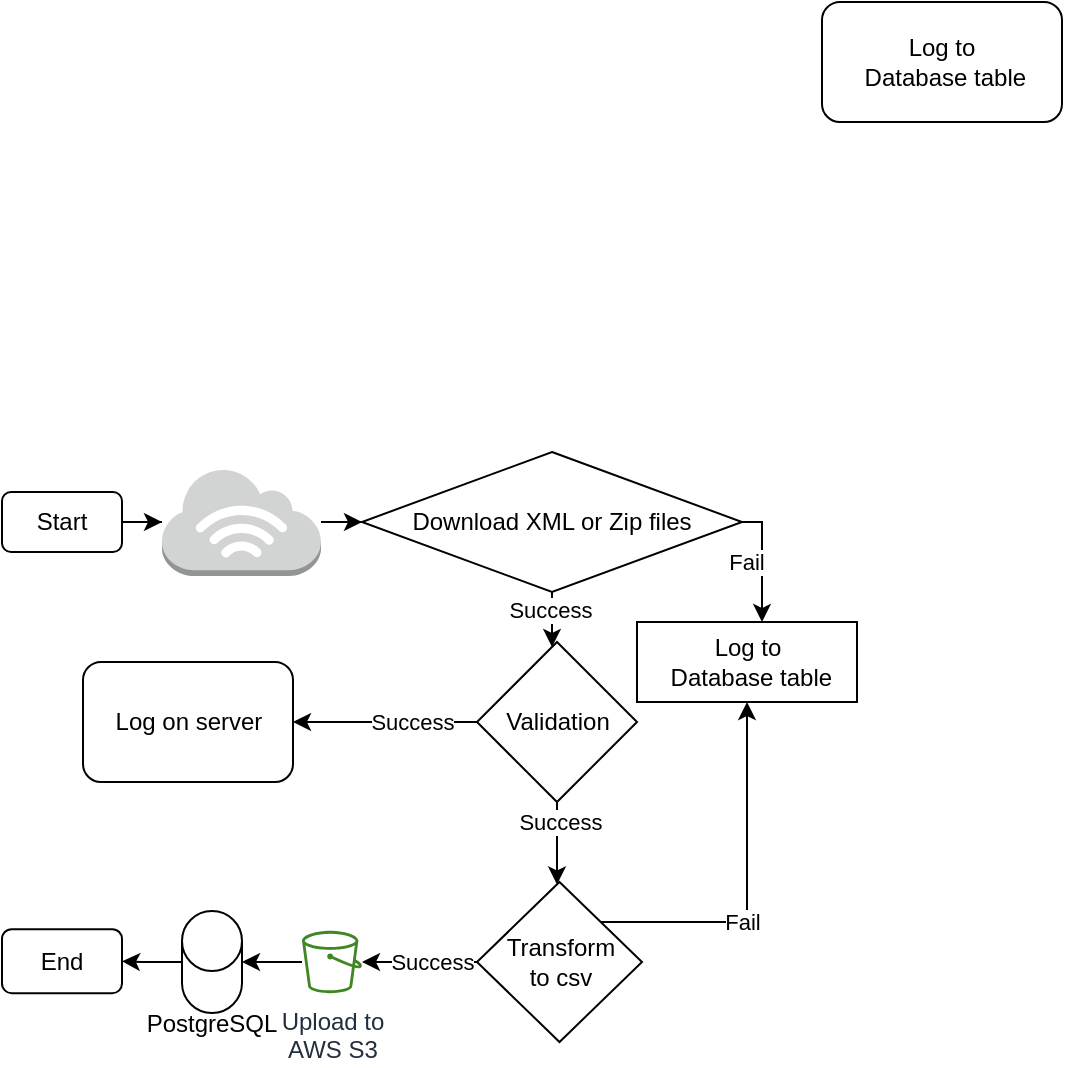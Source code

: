 <mxfile version="21.2.3" type="github">
  <diagram name="Page-1" id="Ute1aCPzgfMwWKsMdvKK">
    <mxGraphModel dx="1034" dy="430" grid="1" gridSize="10" guides="1" tooltips="1" connect="1" arrows="1" fold="1" page="1" pageScale="1" pageWidth="1600" pageHeight="1200" math="0" shadow="0">
      <root>
        <mxCell id="0" />
        <mxCell id="1" parent="0" />
        <mxCell id="agDRnTZanuVhSQsMpSvM-18" value="" style="edgeStyle=orthogonalEdgeStyle;rounded=0;orthogonalLoop=1;jettySize=auto;html=1;" edge="1" parent="1" source="agDRnTZanuVhSQsMpSvM-1" target="agDRnTZanuVhSQsMpSvM-6">
          <mxGeometry relative="1" as="geometry" />
        </mxCell>
        <mxCell id="agDRnTZanuVhSQsMpSvM-1" value="Start" style="rounded=1;whiteSpace=wrap;html=1;" vertex="1" parent="1">
          <mxGeometry x="120" y="585" width="60" height="30" as="geometry" />
        </mxCell>
        <mxCell id="agDRnTZanuVhSQsMpSvM-19" value="" style="edgeStyle=orthogonalEdgeStyle;rounded=0;orthogonalLoop=1;jettySize=auto;html=1;" edge="1" parent="1" source="agDRnTZanuVhSQsMpSvM-6" target="agDRnTZanuVhSQsMpSvM-7">
          <mxGeometry relative="1" as="geometry" />
        </mxCell>
        <mxCell id="agDRnTZanuVhSQsMpSvM-6" value="" style="outlineConnect=0;dashed=0;verticalLabelPosition=bottom;verticalAlign=top;align=center;html=1;shape=mxgraph.aws3.internet_3;fillColor=#D2D3D3;gradientColor=none;" vertex="1" parent="1">
          <mxGeometry x="200" y="573" width="79.5" height="54" as="geometry" />
        </mxCell>
        <mxCell id="agDRnTZanuVhSQsMpSvM-23" value="" style="edgeStyle=orthogonalEdgeStyle;rounded=0;orthogonalLoop=1;jettySize=auto;html=1;" edge="1" parent="1" source="agDRnTZanuVhSQsMpSvM-7" target="agDRnTZanuVhSQsMpSvM-8">
          <mxGeometry relative="1" as="geometry">
            <Array as="points">
              <mxPoint x="395" y="650" />
              <mxPoint x="395" y="650" />
            </Array>
          </mxGeometry>
        </mxCell>
        <mxCell id="agDRnTZanuVhSQsMpSvM-41" value="Success" style="edgeLabel;html=1;align=center;verticalAlign=middle;resizable=0;points=[];" vertex="1" connectable="0" parent="agDRnTZanuVhSQsMpSvM-23">
          <mxGeometry x="-0.343" y="-1" relative="1" as="geometry">
            <mxPoint as="offset" />
          </mxGeometry>
        </mxCell>
        <mxCell id="agDRnTZanuVhSQsMpSvM-35" value="" style="edgeStyle=orthogonalEdgeStyle;rounded=0;orthogonalLoop=1;jettySize=auto;html=1;" edge="1" parent="1" source="agDRnTZanuVhSQsMpSvM-7" target="agDRnTZanuVhSQsMpSvM-34">
          <mxGeometry relative="1" as="geometry">
            <Array as="points">
              <mxPoint x="500" y="600" />
            </Array>
          </mxGeometry>
        </mxCell>
        <mxCell id="agDRnTZanuVhSQsMpSvM-40" value="Fail" style="edgeLabel;html=1;align=center;verticalAlign=middle;resizable=0;points=[];" vertex="1" connectable="0" parent="agDRnTZanuVhSQsMpSvM-35">
          <mxGeometry x="-0.057" y="-8" relative="1" as="geometry">
            <mxPoint y="1" as="offset" />
          </mxGeometry>
        </mxCell>
        <mxCell id="agDRnTZanuVhSQsMpSvM-7" value="Download XML or Zip files" style="rhombus;whiteSpace=wrap;html=1;" vertex="1" parent="1">
          <mxGeometry x="300" y="565" width="190" height="70" as="geometry" />
        </mxCell>
        <mxCell id="agDRnTZanuVhSQsMpSvM-25" value="" style="edgeStyle=orthogonalEdgeStyle;rounded=0;orthogonalLoop=1;jettySize=auto;html=1;" edge="1" parent="1" source="agDRnTZanuVhSQsMpSvM-8" target="agDRnTZanuVhSQsMpSvM-9">
          <mxGeometry relative="1" as="geometry">
            <Array as="points">
              <mxPoint x="398" y="800" />
              <mxPoint x="398" y="800" />
            </Array>
          </mxGeometry>
        </mxCell>
        <mxCell id="agDRnTZanuVhSQsMpSvM-42" value="Success" style="edgeLabel;html=1;align=center;verticalAlign=middle;resizable=0;points=[];" vertex="1" connectable="0" parent="agDRnTZanuVhSQsMpSvM-25">
          <mxGeometry x="0.315" y="-2" relative="1" as="geometry">
            <mxPoint x="3" y="-17" as="offset" />
          </mxGeometry>
        </mxCell>
        <mxCell id="agDRnTZanuVhSQsMpSvM-37" value="" style="edgeStyle=orthogonalEdgeStyle;rounded=0;orthogonalLoop=1;jettySize=auto;html=1;" edge="1" parent="1" source="agDRnTZanuVhSQsMpSvM-8" target="agDRnTZanuVhSQsMpSvM-10">
          <mxGeometry relative="1" as="geometry" />
        </mxCell>
        <mxCell id="agDRnTZanuVhSQsMpSvM-50" value="Success" style="edgeLabel;html=1;align=center;verticalAlign=middle;resizable=0;points=[];" vertex="1" connectable="0" parent="agDRnTZanuVhSQsMpSvM-37">
          <mxGeometry x="-0.272" relative="1" as="geometry">
            <mxPoint x="1" as="offset" />
          </mxGeometry>
        </mxCell>
        <mxCell id="agDRnTZanuVhSQsMpSvM-8" value="Validation" style="rhombus;whiteSpace=wrap;html=1;" vertex="1" parent="1">
          <mxGeometry x="357.5" y="660" width="80" height="80" as="geometry" />
        </mxCell>
        <mxCell id="agDRnTZanuVhSQsMpSvM-27" value="" style="edgeStyle=orthogonalEdgeStyle;rounded=0;orthogonalLoop=1;jettySize=auto;html=1;" edge="1" parent="1" source="agDRnTZanuVhSQsMpSvM-9" target="agDRnTZanuVhSQsMpSvM-12">
          <mxGeometry relative="1" as="geometry">
            <Array as="points">
              <mxPoint x="275" y="820" />
            </Array>
          </mxGeometry>
        </mxCell>
        <mxCell id="agDRnTZanuVhSQsMpSvM-43" value="Success" style="edgeLabel;html=1;align=center;verticalAlign=middle;resizable=0;points=[];" vertex="1" connectable="0" parent="agDRnTZanuVhSQsMpSvM-27">
          <mxGeometry x="-0.198" y="-1" relative="1" as="geometry">
            <mxPoint y="1" as="offset" />
          </mxGeometry>
        </mxCell>
        <mxCell id="agDRnTZanuVhSQsMpSvM-38" style="edgeStyle=orthogonalEdgeStyle;rounded=0;orthogonalLoop=1;jettySize=auto;html=1;entryX=0.5;entryY=1;entryDx=0;entryDy=0;" edge="1" parent="1" source="agDRnTZanuVhSQsMpSvM-9" target="agDRnTZanuVhSQsMpSvM-34">
          <mxGeometry relative="1" as="geometry">
            <Array as="points">
              <mxPoint x="493" y="800" />
            </Array>
          </mxGeometry>
        </mxCell>
        <mxCell id="agDRnTZanuVhSQsMpSvM-39" value="Fail" style="edgeLabel;html=1;align=center;verticalAlign=middle;resizable=0;points=[];" vertex="1" connectable="0" parent="agDRnTZanuVhSQsMpSvM-38">
          <mxGeometry x="-0.232" relative="1" as="geometry">
            <mxPoint as="offset" />
          </mxGeometry>
        </mxCell>
        <mxCell id="agDRnTZanuVhSQsMpSvM-9" value="Transform &lt;br&gt;to csv" style="rhombus;whiteSpace=wrap;html=1;" vertex="1" parent="1">
          <mxGeometry x="357.5" y="780" width="82.5" height="80" as="geometry" />
        </mxCell>
        <mxCell id="agDRnTZanuVhSQsMpSvM-10" value="Log on server" style="rounded=1;whiteSpace=wrap;html=1;" vertex="1" parent="1">
          <mxGeometry x="160.5" y="670" width="105" height="60" as="geometry" />
        </mxCell>
        <mxCell id="agDRnTZanuVhSQsMpSvM-11" value="Log to&lt;br&gt;&amp;nbsp;Database table" style="rounded=1;whiteSpace=wrap;html=1;" vertex="1" parent="1">
          <mxGeometry x="530" y="340" width="120" height="60" as="geometry" />
        </mxCell>
        <mxCell id="agDRnTZanuVhSQsMpSvM-49" style="edgeStyle=orthogonalEdgeStyle;rounded=0;orthogonalLoop=1;jettySize=auto;html=1;entryX=1;entryY=0.5;entryDx=0;entryDy=0;entryPerimeter=0;" edge="1" parent="1" source="agDRnTZanuVhSQsMpSvM-12" target="agDRnTZanuVhSQsMpSvM-13">
          <mxGeometry relative="1" as="geometry" />
        </mxCell>
        <mxCell id="agDRnTZanuVhSQsMpSvM-12" value="Upload to &lt;br&gt;AWS S3" style="sketch=0;outlineConnect=0;fontColor=#232F3E;gradientColor=none;fillColor=#3F8624;strokeColor=none;dashed=0;verticalLabelPosition=bottom;verticalAlign=top;align=center;html=1;fontSize=12;fontStyle=0;aspect=fixed;pointerEvents=1;shape=mxgraph.aws4.bucket;" vertex="1" parent="1">
          <mxGeometry x="270" y="804.4" width="30" height="31.2" as="geometry" />
        </mxCell>
        <mxCell id="agDRnTZanuVhSQsMpSvM-32" value="" style="edgeStyle=orthogonalEdgeStyle;rounded=0;orthogonalLoop=1;jettySize=auto;html=1;" edge="1" parent="1" source="agDRnTZanuVhSQsMpSvM-13" target="agDRnTZanuVhSQsMpSvM-14">
          <mxGeometry relative="1" as="geometry" />
        </mxCell>
        <mxCell id="agDRnTZanuVhSQsMpSvM-13" value="" style="shape=cylinder3;whiteSpace=wrap;html=1;boundedLbl=1;backgroundOutline=1;size=15;" vertex="1" parent="1">
          <mxGeometry x="210" y="794.5" width="30" height="51" as="geometry" />
        </mxCell>
        <mxCell id="agDRnTZanuVhSQsMpSvM-14" value="End" style="rounded=1;whiteSpace=wrap;html=1;" vertex="1" parent="1">
          <mxGeometry x="120" y="803.6" width="60" height="32" as="geometry" />
        </mxCell>
        <mxCell id="agDRnTZanuVhSQsMpSvM-34" value="Log to&lt;br&gt;&amp;nbsp;Database table" style="whiteSpace=wrap;html=1;" vertex="1" parent="1">
          <mxGeometry x="437.5" y="650" width="110" height="40" as="geometry" />
        </mxCell>
        <mxCell id="agDRnTZanuVhSQsMpSvM-53" value="PostgreSQL" style="text;strokeColor=none;align=center;fillColor=none;html=1;verticalAlign=middle;whiteSpace=wrap;rounded=0;" vertex="1" parent="1">
          <mxGeometry x="195" y="835.6" width="60" height="30" as="geometry" />
        </mxCell>
      </root>
    </mxGraphModel>
  </diagram>
</mxfile>
